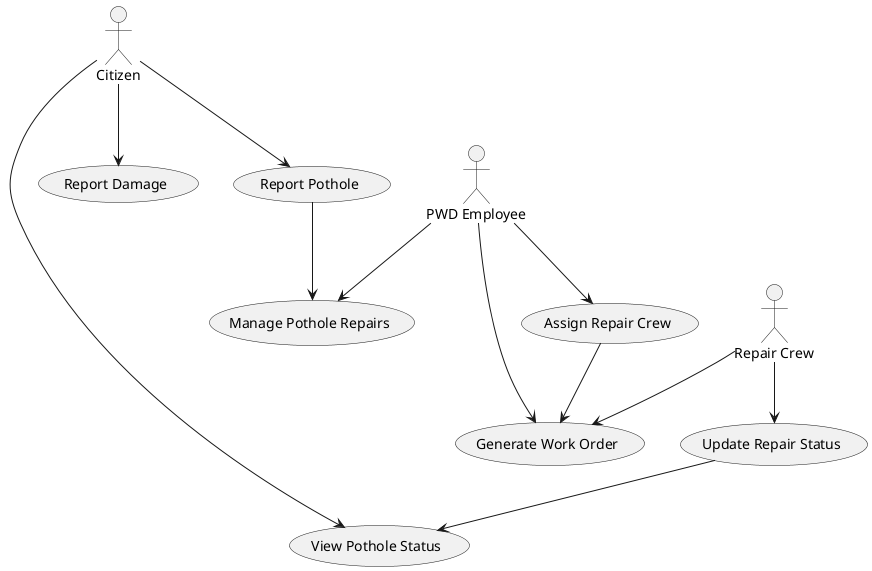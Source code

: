 @startuml
actor Citizen
actor "PWD Employee" as PWD
actor "Repair Crew" as RC

usecase "Report Pothole" as UC1
usecase "View Pothole Status" as UC2
usecase "Manage Pothole Repairs" as UC3
usecase "Assign Repair Crew" as UC4
usecase "Update Repair Status" as UC5
usecase "Report Damage" as UC6
usecase "Generate Work Order" as UC7

Citizen --> UC1
Citizen --> UC2
Citizen --> UC6

PWD --> UC3
PWD --> UC4
PWD --> UC7

RC --> UC5
RC --> UC7

UC1 --> UC3
UC5 --> UC2
UC4 --> UC7

@enduml
